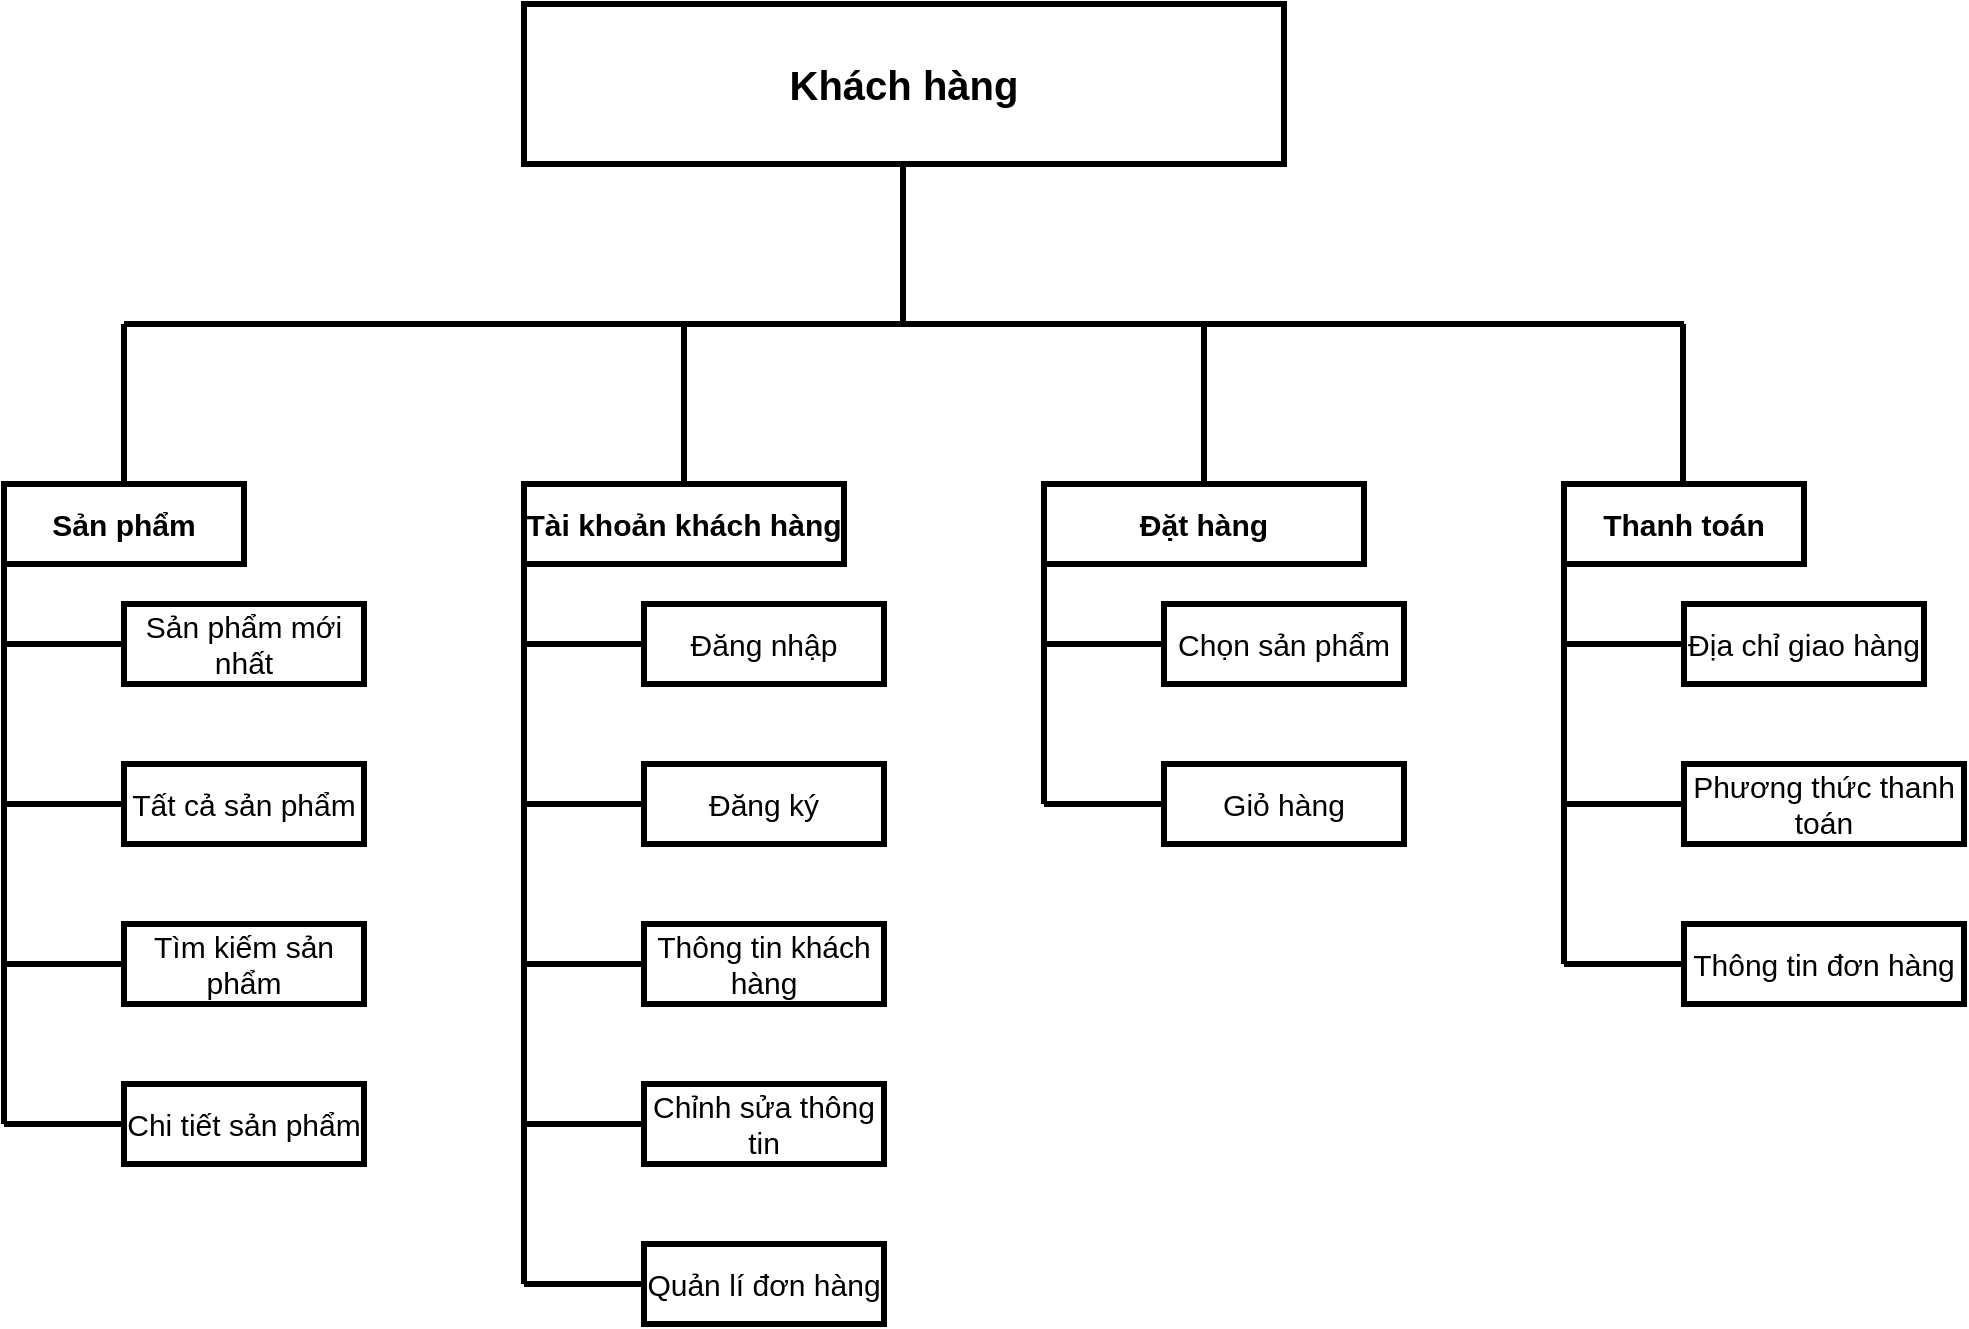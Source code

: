 <mxfile version="20.0.1" type="device"><diagram id="j2WB3MIMIgJBuKv1Pkl9" name="Page-1"><mxGraphModel dx="1187" dy="636" grid="1" gridSize="10" guides="1" tooltips="1" connect="1" arrows="1" fold="1" page="1" pageScale="1" pageWidth="827" pageHeight="1169" math="0" shadow="0"><root><mxCell id="0"/><mxCell id="1" parent="0"/><mxCell id="2VlgOeCcqKY0qoIcwOBA-1" value="&lt;font style=&quot;font-size: 20px&quot;&gt;&lt;b&gt;Khách hàng&lt;/b&gt;&lt;/font&gt;" style="rounded=0;whiteSpace=wrap;html=1;strokeWidth=3;" parent="1" vertex="1"><mxGeometry x="450" y="160" width="380" height="80" as="geometry"/></mxCell><mxCell id="2VlgOeCcqKY0qoIcwOBA-3" value="" style="endArrow=none;html=1;strokeWidth=3;fontSize=15;" parent="1" edge="1"><mxGeometry width="50" height="50" relative="1" as="geometry"><mxPoint x="250" y="320" as="sourcePoint"/><mxPoint x="1030" y="320" as="targetPoint"/></mxGeometry></mxCell><mxCell id="2VlgOeCcqKY0qoIcwOBA-5" value="" style="endArrow=none;html=1;strokeWidth=3;fontSize=15;" parent="1" edge="1"><mxGeometry width="50" height="50" relative="1" as="geometry"><mxPoint x="250" y="320" as="sourcePoint"/><mxPoint x="250" y="400" as="targetPoint"/></mxGeometry></mxCell><mxCell id="2VlgOeCcqKY0qoIcwOBA-6" value="Sản phẩm" style="rounded=0;whiteSpace=wrap;html=1;fontStyle=1;strokeWidth=3;fontSize=15;" parent="1" vertex="1"><mxGeometry x="190" y="400" width="120" height="40" as="geometry"/></mxCell><mxCell id="klJz0dLv6fj9cF53Cnxp-6" style="edgeStyle=orthogonalEdgeStyle;rounded=0;orthogonalLoop=1;jettySize=auto;html=1;endArrow=none;endFill=0;strokeWidth=3;fontSize=15;" parent="1" source="2VlgOeCcqKY0qoIcwOBA-9" edge="1"><mxGeometry relative="1" as="geometry"><mxPoint x="190" y="480" as="targetPoint"/></mxGeometry></mxCell><mxCell id="2VlgOeCcqKY0qoIcwOBA-9" value="Sản phẩm mới nhất" style="rounded=0;whiteSpace=wrap;html=1;strokeWidth=3;fontSize=15;" parent="1" vertex="1"><mxGeometry x="250" y="460" width="120" height="40" as="geometry"/></mxCell><mxCell id="2VlgOeCcqKY0qoIcwOBA-14" value="" style="endArrow=none;html=1;strokeWidth=3;fontSize=15;" parent="1" target="2VlgOeCcqKY0qoIcwOBA-15" edge="1"><mxGeometry width="50" height="50" relative="1" as="geometry"><mxPoint x="530" y="320" as="sourcePoint"/><mxPoint x="530" y="400" as="targetPoint"/></mxGeometry></mxCell><mxCell id="2VlgOeCcqKY0qoIcwOBA-15" value="Tài khoản khách hàng" style="rounded=0;whiteSpace=wrap;html=1;fontStyle=1;strokeWidth=3;fontSize=15;" parent="1" vertex="1"><mxGeometry x="450" y="400" width="160" height="40" as="geometry"/></mxCell><mxCell id="2VlgOeCcqKY0qoIcwOBA-39" value="" style="edgeStyle=orthogonalEdgeStyle;rounded=0;orthogonalLoop=1;jettySize=auto;html=1;endArrow=none;endFill=0;strokeWidth=3;fontSize=15;" parent="1" source="2VlgOeCcqKY0qoIcwOBA-35" edge="1"><mxGeometry relative="1" as="geometry"><mxPoint x="790" y="320" as="targetPoint"/></mxGeometry></mxCell><mxCell id="2VlgOeCcqKY0qoIcwOBA-35" value="&lt;b style=&quot;font-size: 15px;&quot;&gt;Đặt hàng&lt;/b&gt;" style="rounded=0;whiteSpace=wrap;html=1;strokeWidth=3;fontSize=15;" parent="1" vertex="1"><mxGeometry x="710" y="400" width="160" height="40" as="geometry"/></mxCell><mxCell id="2VlgOeCcqKY0qoIcwOBA-16" value="" style="endArrow=none;html=1;entryX=0;entryY=1;entryDx=0;entryDy=0;strokeWidth=3;fontSize=15;" parent="1" target="2VlgOeCcqKY0qoIcwOBA-6" edge="1"><mxGeometry width="50" height="50" relative="1" as="geometry"><mxPoint x="190" y="720" as="sourcePoint"/><mxPoint x="200" y="640" as="targetPoint"/></mxGeometry></mxCell><mxCell id="klJz0dLv6fj9cF53Cnxp-3" style="edgeStyle=orthogonalEdgeStyle;rounded=0;orthogonalLoop=1;jettySize=auto;html=1;endArrow=none;endFill=0;strokeWidth=3;fontSize=15;" parent="1" source="2VlgOeCcqKY0qoIcwOBA-19" edge="1"><mxGeometry relative="1" as="geometry"><mxPoint x="190" y="560" as="targetPoint"/></mxGeometry></mxCell><mxCell id="2VlgOeCcqKY0qoIcwOBA-19" value="Tất cả sản phẩm" style="rounded=0;whiteSpace=wrap;html=1;strokeWidth=3;fontSize=15;" parent="1" vertex="1"><mxGeometry x="250" y="540" width="120" height="40" as="geometry"/></mxCell><mxCell id="2VlgOeCcqKY0qoIcwOBA-21" value="" style="endArrow=none;html=1;exitX=0;exitY=1;exitDx=0;exitDy=0;strokeWidth=3;fontSize=15;" parent="1" source="2VlgOeCcqKY0qoIcwOBA-15" edge="1"><mxGeometry width="50" height="50" relative="1" as="geometry"><mxPoint x="640" y="620" as="sourcePoint"/><mxPoint x="450" y="800" as="targetPoint"/></mxGeometry></mxCell><mxCell id="2VlgOeCcqKY0qoIcwOBA-25" style="edgeStyle=orthogonalEdgeStyle;rounded=0;orthogonalLoop=1;jettySize=auto;html=1;endArrow=none;endFill=0;strokeWidth=3;fontSize=15;" parent="1" source="2VlgOeCcqKY0qoIcwOBA-23" edge="1"><mxGeometry relative="1" as="geometry"><mxPoint x="450" y="480" as="targetPoint"/></mxGeometry></mxCell><mxCell id="2VlgOeCcqKY0qoIcwOBA-23" value="Đăng nhập" style="rounded=0;whiteSpace=wrap;html=1;strokeWidth=3;fontSize=15;" parent="1" vertex="1"><mxGeometry x="510" y="460" width="120" height="40" as="geometry"/></mxCell><mxCell id="2VlgOeCcqKY0qoIcwOBA-27" style="edgeStyle=orthogonalEdgeStyle;rounded=0;orthogonalLoop=1;jettySize=auto;html=1;endArrow=none;endFill=0;strokeWidth=3;fontSize=15;" parent="1" source="2VlgOeCcqKY0qoIcwOBA-26" edge="1"><mxGeometry relative="1" as="geometry"><mxPoint x="450" y="560" as="targetPoint"/></mxGeometry></mxCell><mxCell id="2VlgOeCcqKY0qoIcwOBA-26" value="Đăng ký" style="rounded=0;whiteSpace=wrap;html=1;strokeWidth=3;fontSize=15;" parent="1" vertex="1"><mxGeometry x="510" y="540" width="120" height="40" as="geometry"/></mxCell><mxCell id="2VlgOeCcqKY0qoIcwOBA-31" style="edgeStyle=orthogonalEdgeStyle;rounded=0;orthogonalLoop=1;jettySize=auto;html=1;endArrow=none;endFill=0;strokeWidth=3;fontSize=15;" parent="1" source="2VlgOeCcqKY0qoIcwOBA-29" edge="1"><mxGeometry relative="1" as="geometry"><mxPoint x="450" y="640" as="targetPoint"/></mxGeometry></mxCell><mxCell id="2VlgOeCcqKY0qoIcwOBA-29" value="Thông tin khách hàng" style="rounded=0;whiteSpace=wrap;html=1;strokeWidth=3;fontSize=15;" parent="1" vertex="1"><mxGeometry x="510" y="620" width="120" height="40" as="geometry"/></mxCell><mxCell id="2VlgOeCcqKY0qoIcwOBA-48" value="Giỏ hàng" style="rounded=0;whiteSpace=wrap;html=1;strokeWidth=3;fontSize=15;" parent="1" vertex="1"><mxGeometry x="770" y="540" width="120" height="40" as="geometry"/></mxCell><mxCell id="2VlgOeCcqKY0qoIcwOBA-55" style="edgeStyle=orthogonalEdgeStyle;rounded=0;orthogonalLoop=1;jettySize=auto;html=1;endArrow=none;endFill=0;strokeWidth=3;fontSize=15;" parent="1" source="2VlgOeCcqKY0qoIcwOBA-51" edge="1"><mxGeometry relative="1" as="geometry"><mxPoint x="710" y="480" as="targetPoint"/></mxGeometry></mxCell><mxCell id="2VlgOeCcqKY0qoIcwOBA-51" value="Chọn sản phẩm" style="rounded=0;whiteSpace=wrap;html=1;strokeWidth=3;fontSize=15;" parent="1" vertex="1"><mxGeometry x="770" y="460" width="120" height="40" as="geometry"/></mxCell><mxCell id="2VlgOeCcqKY0qoIcwOBA-46" value="" style="endArrow=none;html=1;strokeWidth=3;fontSize=15;" parent="1" edge="1"><mxGeometry width="50" height="50" relative="1" as="geometry"><mxPoint x="710" y="560" as="sourcePoint"/><mxPoint x="770" y="560" as="targetPoint"/></mxGeometry></mxCell><mxCell id="2VlgOeCcqKY0qoIcwOBA-50" value="" style="endArrow=none;html=1;entryX=0;entryY=1;entryDx=0;entryDy=0;strokeWidth=3;fontSize=15;" parent="1" target="2VlgOeCcqKY0qoIcwOBA-35" edge="1"><mxGeometry width="50" height="50" relative="1" as="geometry"><mxPoint x="710" y="560" as="sourcePoint"/><mxPoint x="690" y="570" as="targetPoint"/></mxGeometry></mxCell><mxCell id="2VlgOeCcqKY0qoIcwOBA-56" value="" style="endArrow=none;html=1;strokeWidth=3;fontSize=15;" parent="1" edge="1"><mxGeometry width="50" height="50" relative="1" as="geometry"><mxPoint x="450" y="720" as="sourcePoint"/><mxPoint x="510" y="720" as="targetPoint"/></mxGeometry></mxCell><mxCell id="2VlgOeCcqKY0qoIcwOBA-57" value="Chỉnh sửa thông tin" style="rounded=0;whiteSpace=wrap;html=1;strokeWidth=3;fontSize=15;" parent="1" vertex="1"><mxGeometry x="510" y="700" width="120" height="40" as="geometry"/></mxCell><mxCell id="2VlgOeCcqKY0qoIcwOBA-58" value="" style="endArrow=none;html=1;strokeWidth=3;fontSize=15;" parent="1" edge="1"><mxGeometry width="50" height="50" relative="1" as="geometry"><mxPoint x="1029.5" y="320" as="sourcePoint"/><mxPoint x="1029.5" y="400" as="targetPoint"/></mxGeometry></mxCell><mxCell id="2VlgOeCcqKY0qoIcwOBA-59" value="Thanh toán" style="rounded=0;whiteSpace=wrap;html=1;fontStyle=1;strokeWidth=3;fontSize=15;" parent="1" vertex="1"><mxGeometry x="970" y="400" width="120" height="40" as="geometry"/></mxCell><mxCell id="2VlgOeCcqKY0qoIcwOBA-60" value="" style="endArrow=none;html=1;exitX=0;exitY=1;exitDx=0;exitDy=0;strokeWidth=3;fontSize=15;" parent="1" source="2VlgOeCcqKY0qoIcwOBA-59" edge="1"><mxGeometry width="50" height="50" relative="1" as="geometry"><mxPoint x="640" y="620" as="sourcePoint"/><mxPoint x="970" y="640" as="targetPoint"/></mxGeometry></mxCell><mxCell id="2VlgOeCcqKY0qoIcwOBA-61" value="" style="endArrow=none;html=1;strokeWidth=3;fontSize=15;" parent="1" edge="1"><mxGeometry width="50" height="50" relative="1" as="geometry"><mxPoint x="970" y="480" as="sourcePoint"/><mxPoint x="1030" y="480" as="targetPoint"/></mxGeometry></mxCell><mxCell id="2VlgOeCcqKY0qoIcwOBA-62" value="Địa chỉ giao hàng" style="rounded=0;whiteSpace=wrap;html=1;strokeWidth=3;fontSize=15;" parent="1" vertex="1"><mxGeometry x="1030" y="460" width="120" height="40" as="geometry"/></mxCell><mxCell id="klJz0dLv6fj9cF53Cnxp-2" style="edgeStyle=orthogonalEdgeStyle;rounded=0;orthogonalLoop=1;jettySize=auto;html=1;endArrow=none;endFill=0;strokeWidth=3;fontSize=15;" parent="1" source="2VlgOeCcqKY0qoIcwOBA-68" edge="1"><mxGeometry relative="1" as="geometry"><mxPoint x="190" y="640" as="targetPoint"/></mxGeometry></mxCell><mxCell id="2VlgOeCcqKY0qoIcwOBA-68" value="Tìm kiếm sản phẩm" style="rounded=0;whiteSpace=wrap;html=1;strokeWidth=3;fontSize=15;" parent="1" vertex="1"><mxGeometry x="250" y="620" width="120" height="40" as="geometry"/></mxCell><mxCell id="2VlgOeCcqKY0qoIcwOBA-74" style="edgeStyle=orthogonalEdgeStyle;rounded=0;orthogonalLoop=1;jettySize=auto;html=1;endArrow=none;endFill=0;strokeWidth=3;fontSize=15;" parent="1" source="2VlgOeCcqKY0qoIcwOBA-72" edge="1"><mxGeometry relative="1" as="geometry"><mxPoint x="970" y="560" as="targetPoint"/></mxGeometry></mxCell><mxCell id="2VlgOeCcqKY0qoIcwOBA-72" value="Phương thức thanh toán" style="rounded=0;whiteSpace=wrap;html=1;strokeWidth=3;fontSize=15;" parent="1" vertex="1"><mxGeometry x="1030" y="540" width="140" height="40" as="geometry"/></mxCell><mxCell id="2VlgOeCcqKY0qoIcwOBA-77" style="edgeStyle=orthogonalEdgeStyle;rounded=0;orthogonalLoop=1;jettySize=auto;html=1;endArrow=none;endFill=0;strokeWidth=3;fontSize=15;" parent="1" source="2VlgOeCcqKY0qoIcwOBA-76" edge="1"><mxGeometry relative="1" as="geometry"><mxPoint x="970" y="640" as="targetPoint"/></mxGeometry></mxCell><mxCell id="2VlgOeCcqKY0qoIcwOBA-76" value="Thông tin đơn hàng" style="rounded=0;whiteSpace=wrap;html=1;strokeWidth=3;fontSize=15;" parent="1" vertex="1"><mxGeometry x="1030" y="620" width="140" height="40" as="geometry"/></mxCell><mxCell id="klJz0dLv6fj9cF53Cnxp-1" style="edgeStyle=orthogonalEdgeStyle;rounded=0;orthogonalLoop=1;jettySize=auto;html=1;endArrow=none;endFill=0;strokeWidth=3;fontSize=15;" parent="1" source="2VlgOeCcqKY0qoIcwOBA-87" edge="1"><mxGeometry relative="1" as="geometry"><mxPoint x="190" y="720" as="targetPoint"/></mxGeometry></mxCell><mxCell id="2VlgOeCcqKY0qoIcwOBA-87" value="Chi tiết sản phẩm" style="rounded=0;whiteSpace=wrap;html=1;strokeWidth=3;fontSize=15;" parent="1" vertex="1"><mxGeometry x="250" y="700" width="120" height="40" as="geometry"/></mxCell><mxCell id="Vw8GMfl9k3TbZ0MjQ1kG-5" style="edgeStyle=orthogonalEdgeStyle;rounded=0;orthogonalLoop=1;jettySize=auto;html=1;endArrow=none;endFill=0;strokeWidth=3;fontSize=15;" parent="1" source="Vw8GMfl9k3TbZ0MjQ1kG-4" edge="1"><mxGeometry relative="1" as="geometry"><mxPoint x="450" y="800" as="targetPoint"/></mxGeometry></mxCell><mxCell id="Vw8GMfl9k3TbZ0MjQ1kG-4" value="Quản lí đơn hàng" style="rounded=0;whiteSpace=wrap;html=1;strokeWidth=3;fontSize=15;" parent="1" vertex="1"><mxGeometry x="510" y="780" width="120" height="40" as="geometry"/></mxCell><mxCell id="y1qD0IBPtJtDQnzM-bKK-1" value="" style="endArrow=none;html=1;strokeWidth=3;fontSize=15;" edge="1" parent="1"><mxGeometry width="50" height="50" relative="1" as="geometry"><mxPoint x="639.5" y="240" as="sourcePoint"/><mxPoint x="639.5" y="320" as="targetPoint"/></mxGeometry></mxCell></root></mxGraphModel></diagram></mxfile>